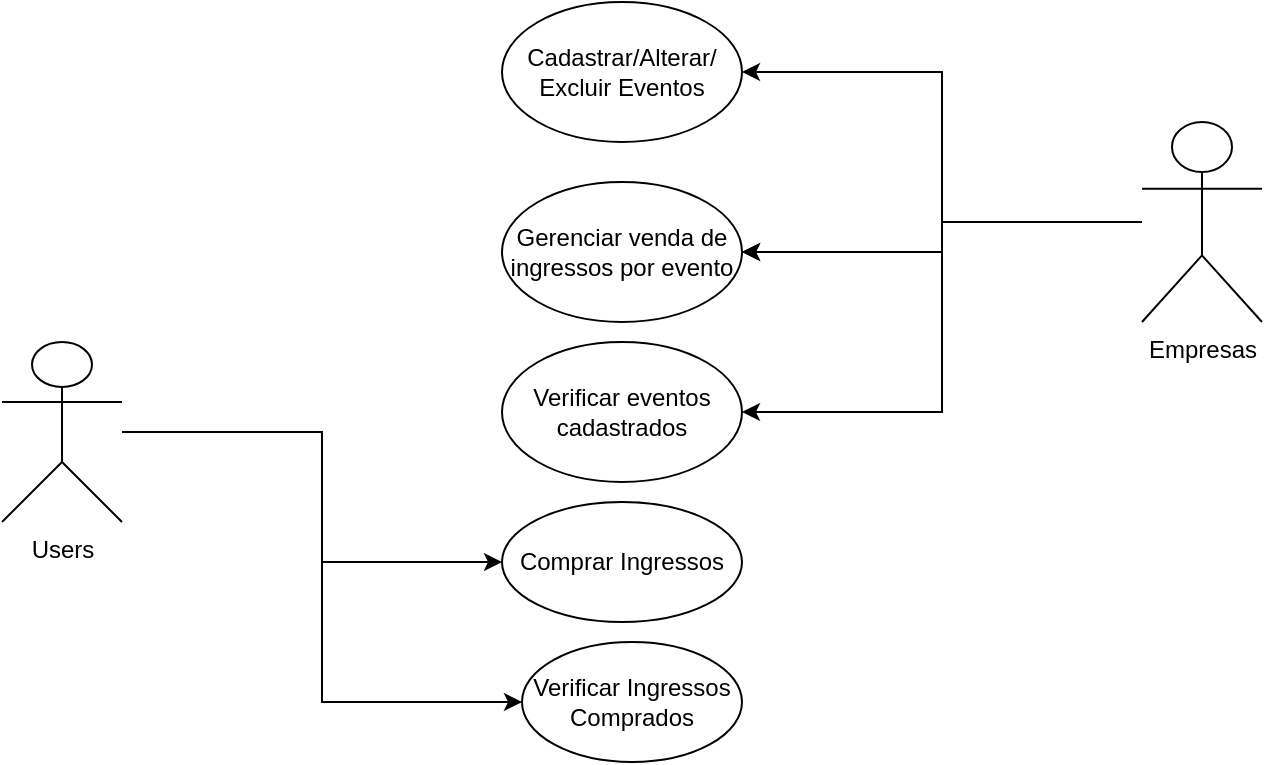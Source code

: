 <mxfile version="13.6.9" type="device" pages="2"><diagram id="BBF_cwZGUEIvpoL-kyl1" name="Caso de Uso"><mxGraphModel dx="1422" dy="794" grid="1" gridSize="10" guides="1" tooltips="1" connect="1" arrows="1" fold="1" page="1" pageScale="1" pageWidth="827" pageHeight="1169" math="0" shadow="0"><root><mxCell id="0"/><mxCell id="1" parent="0"/><mxCell id="EJsr-grWmLOjAm5Dg0xY-6" style="edgeStyle=orthogonalEdgeStyle;rounded=0;orthogonalLoop=1;jettySize=auto;html=1;entryX=0;entryY=0.5;entryDx=0;entryDy=0;" parent="1" source="lf9-IBwk76Vt3bM55lRG-1" target="lf9-IBwk76Vt3bM55lRG-12" edge="1"><mxGeometry relative="1" as="geometry"><Array as="points"><mxPoint x="270" y="255"/><mxPoint x="270" y="320"/></Array></mxGeometry></mxCell><mxCell id="EJsr-grWmLOjAm5Dg0xY-7" style="edgeStyle=orthogonalEdgeStyle;rounded=0;orthogonalLoop=1;jettySize=auto;html=1;entryX=0;entryY=0.5;entryDx=0;entryDy=0;" parent="1" source="lf9-IBwk76Vt3bM55lRG-1" target="lf9-IBwk76Vt3bM55lRG-18" edge="1"><mxGeometry relative="1" as="geometry"><Array as="points"><mxPoint x="270" y="255"/><mxPoint x="270" y="390"/></Array></mxGeometry></mxCell><mxCell id="lf9-IBwk76Vt3bM55lRG-1" value="Users&lt;br&gt;" style="shape=umlActor;verticalLabelPosition=bottom;verticalAlign=top;html=1;outlineConnect=0;" parent="1" vertex="1"><mxGeometry x="110" y="210" width="60" height="90" as="geometry"/></mxCell><mxCell id="lf9-IBwk76Vt3bM55lRG-17" style="edgeStyle=orthogonalEdgeStyle;rounded=0;orthogonalLoop=1;jettySize=auto;html=1;entryX=1;entryY=0.5;entryDx=0;entryDy=0;" parent="1" source="lf9-IBwk76Vt3bM55lRG-2" target="lf9-IBwk76Vt3bM55lRG-16" edge="1"><mxGeometry relative="1" as="geometry"/></mxCell><mxCell id="lf9-IBwk76Vt3bM55lRG-21" style="edgeStyle=orthogonalEdgeStyle;rounded=0;orthogonalLoop=1;jettySize=auto;html=1;entryX=1;entryY=0.5;entryDx=0;entryDy=0;" parent="1" source="lf9-IBwk76Vt3bM55lRG-2" target="lf9-IBwk76Vt3bM55lRG-6" edge="1"><mxGeometry relative="1" as="geometry"/></mxCell><mxCell id="EJsr-grWmLOjAm5Dg0xY-5" style="edgeStyle=orthogonalEdgeStyle;rounded=0;orthogonalLoop=1;jettySize=auto;html=1;entryX=1;entryY=0.5;entryDx=0;entryDy=0;" parent="1" source="lf9-IBwk76Vt3bM55lRG-2" target="EJsr-grWmLOjAm5Dg0xY-4" edge="1"><mxGeometry relative="1" as="geometry"/></mxCell><mxCell id="lf9-IBwk76Vt3bM55lRG-2" value="Empresas&lt;br&gt;" style="shape=umlActor;verticalLabelPosition=bottom;verticalAlign=top;html=1;outlineConnect=0;" parent="1" vertex="1"><mxGeometry x="680" y="100" width="60" height="100" as="geometry"/></mxCell><mxCell id="lf9-IBwk76Vt3bM55lRG-6" value="Cadastrar/Alterar/&lt;br&gt;Excluir Eventos" style="ellipse;whiteSpace=wrap;html=1;" parent="1" vertex="1"><mxGeometry x="360" y="40" width="120" height="70" as="geometry"/></mxCell><mxCell id="lf9-IBwk76Vt3bM55lRG-12" value="Comprar Ingressos" style="ellipse;whiteSpace=wrap;html=1;" parent="1" vertex="1"><mxGeometry x="360" y="290" width="120" height="60" as="geometry"/></mxCell><mxCell id="lf9-IBwk76Vt3bM55lRG-18" value="Verificar Ingressos Comprados" style="ellipse;whiteSpace=wrap;html=1;" parent="1" vertex="1"><mxGeometry x="370" y="360" width="110" height="60" as="geometry"/></mxCell><mxCell id="lf9-IBwk76Vt3bM55lRG-16" value="Gerenciar venda de ingressos por evento" style="ellipse;whiteSpace=wrap;html=1;" parent="1" vertex="1"><mxGeometry x="360" y="130" width="120" height="70" as="geometry"/></mxCell><mxCell id="lf9-IBwk76Vt3bM55lRG-20" style="edgeStyle=orthogonalEdgeStyle;rounded=0;orthogonalLoop=1;jettySize=auto;html=1;" parent="1" source="lf9-IBwk76Vt3bM55lRG-2" target="lf9-IBwk76Vt3bM55lRG-16" edge="1"><mxGeometry relative="1" as="geometry"><mxPoint x="680" y="150" as="sourcePoint"/><mxPoint x="425" y="90" as="targetPoint"/></mxGeometry></mxCell><mxCell id="lf9-IBwk76Vt3bM55lRG-22" style="edgeStyle=orthogonalEdgeStyle;rounded=0;orthogonalLoop=1;jettySize=auto;html=1;exitX=0.5;exitY=1;exitDx=0;exitDy=0;" parent="1" edge="1"><mxGeometry relative="1" as="geometry"><mxPoint x="420" y="350" as="sourcePoint"/><mxPoint x="420" y="350" as="targetPoint"/></mxGeometry></mxCell><mxCell id="EJsr-grWmLOjAm5Dg0xY-4" value="Verificar eventos cadastrados" style="ellipse;whiteSpace=wrap;html=1;" parent="1" vertex="1"><mxGeometry x="360" y="210" width="120" height="70" as="geometry"/></mxCell></root></mxGraphModel></diagram><diagram id="RwwzPOjDcqmkeIFwiyKo" name="Diagrama de Classes"><mxGraphModel dx="672" dy="784" grid="1" gridSize="10" guides="1" tooltips="1" connect="1" arrows="1" fold="1" page="1" pageScale="1" pageWidth="827" pageHeight="1169" math="0" shadow="0"><root><mxCell id="dRBQm2ZRf1yLUOwQwTFO-0"/><mxCell id="dRBQm2ZRf1yLUOwQwTFO-1" parent="dRBQm2ZRf1yLUOwQwTFO-0"/><mxCell id="dRBQm2ZRf1yLUOwQwTFO-9" value="Address" style="swimlane;fontStyle=0;childLayout=stackLayout;horizontal=1;startSize=26;horizontalStack=0;resizeParent=1;resizeParentMax=0;resizeLast=0;collapsible=1;marginBottom=0;align=center;fontSize=14;" parent="dRBQm2ZRf1yLUOwQwTFO-1" vertex="1"><mxGeometry x="40" y="120" width="160" height="282" as="geometry"/></mxCell><mxCell id="dRBQm2ZRf1yLUOwQwTFO-10" value="Id" style="text;strokeColor=none;fillColor=none;spacingLeft=4;spacingRight=4;overflow=hidden;rotatable=0;points=[[0,0.5],[1,0.5]];portConstraint=eastwest;fontSize=12;" parent="dRBQm2ZRf1yLUOwQwTFO-9" vertex="1"><mxGeometry y="26" width="160" height="30" as="geometry"/></mxCell><mxCell id="dRBQm2ZRf1yLUOwQwTFO-16" value="zip_code" style="text;strokeColor=none;fillColor=none;spacingLeft=4;spacingRight=4;overflow=hidden;rotatable=0;points=[[0,0.5],[1,0.5]];portConstraint=eastwest;fontSize=12;" parent="dRBQm2ZRf1yLUOwQwTFO-9" vertex="1"><mxGeometry y="56" width="160" height="30" as="geometry"/></mxCell><mxCell id="dRBQm2ZRf1yLUOwQwTFO-14" value="state" style="text;strokeColor=none;fillColor=none;spacingLeft=4;spacingRight=4;overflow=hidden;rotatable=0;points=[[0,0.5],[1,0.5]];portConstraint=eastwest;fontSize=12;" parent="dRBQm2ZRf1yLUOwQwTFO-9" vertex="1"><mxGeometry y="86" width="160" height="30" as="geometry"/></mxCell><mxCell id="dRBQm2ZRf1yLUOwQwTFO-17" value="city" style="text;strokeColor=none;fillColor=none;spacingLeft=4;spacingRight=4;overflow=hidden;rotatable=0;points=[[0,0.5],[1,0.5]];portConstraint=eastwest;fontSize=12;" parent="dRBQm2ZRf1yLUOwQwTFO-9" vertex="1"><mxGeometry y="116" width="160" height="34" as="geometry"/></mxCell><mxCell id="dRBQm2ZRf1yLUOwQwTFO-15" value="neighborhood" style="text;strokeColor=none;fillColor=none;spacingLeft=4;spacingRight=4;overflow=hidden;rotatable=0;points=[[0,0.5],[1,0.5]];portConstraint=eastwest;fontSize=12;" parent="dRBQm2ZRf1yLUOwQwTFO-9" vertex="1"><mxGeometry y="150" width="160" height="30" as="geometry"/></mxCell><mxCell id="dRBQm2ZRf1yLUOwQwTFO-12" value="street" style="text;strokeColor=none;fillColor=none;spacingLeft=4;spacingRight=4;overflow=hidden;rotatable=0;points=[[0,0.5],[1,0.5]];portConstraint=eastwest;fontSize=12;" parent="dRBQm2ZRf1yLUOwQwTFO-9" vertex="1"><mxGeometry y="180" width="160" height="34" as="geometry"/></mxCell><mxCell id="hRghf1RpyqU4iWbNKR3i-0" value="number" style="text;strokeColor=none;fillColor=none;spacingLeft=4;spacingRight=4;overflow=hidden;rotatable=0;points=[[0,0.5],[1,0.5]];portConstraint=eastwest;fontSize=12;" vertex="1" parent="dRBQm2ZRf1yLUOwQwTFO-9"><mxGeometry y="214" width="160" height="34" as="geometry"/></mxCell><mxCell id="dRBQm2ZRf1yLUOwQwTFO-18" value="complement" style="text;strokeColor=none;fillColor=none;spacingLeft=4;spacingRight=4;overflow=hidden;rotatable=0;points=[[0,0.5],[1,0.5]];portConstraint=eastwest;fontSize=12;" parent="dRBQm2ZRf1yLUOwQwTFO-9" vertex="1"><mxGeometry y="248" width="160" height="34" as="geometry"/></mxCell><mxCell id="dRBQm2ZRf1yLUOwQwTFO-21" value="Event" style="swimlane;fontStyle=0;childLayout=stackLayout;horizontal=1;startSize=26;horizontalStack=0;resizeParent=1;resizeParentMax=0;resizeLast=0;collapsible=1;marginBottom=0;align=center;fontSize=14;" parent="dRBQm2ZRf1yLUOwQwTFO-1" vertex="1"><mxGeometry x="280" y="120" width="160" height="334" as="geometry"/></mxCell><mxCell id="dRBQm2ZRf1yLUOwQwTFO-22" value="Id" style="text;strokeColor=none;fillColor=none;spacingLeft=4;spacingRight=4;overflow=hidden;rotatable=0;points=[[0,0.5],[1,0.5]];portConstraint=eastwest;fontSize=12;" parent="dRBQm2ZRf1yLUOwQwTFO-21" vertex="1"><mxGeometry y="26" width="160" height="30" as="geometry"/></mxCell><mxCell id="dRBQm2ZRf1yLUOwQwTFO-23" value="id_user" style="text;strokeColor=none;fillColor=none;spacingLeft=4;spacingRight=4;overflow=hidden;rotatable=0;points=[[0,0.5],[1,0.5]];portConstraint=eastwest;fontSize=12;" parent="dRBQm2ZRf1yLUOwQwTFO-21" vertex="1"><mxGeometry y="56" width="160" height="30" as="geometry"/></mxCell><mxCell id="hRghf1RpyqU4iWbNKR3i-12" value="id_address" style="text;strokeColor=none;fillColor=none;spacingLeft=4;spacingRight=4;overflow=hidden;rotatable=0;points=[[0,0.5],[1,0.5]];portConstraint=eastwest;fontSize=12;" vertex="1" parent="dRBQm2ZRf1yLUOwQwTFO-21"><mxGeometry y="86" width="160" height="30" as="geometry"/></mxCell><mxCell id="2s-kx2cJnoMl7JtfSlzf-0" value="name" style="text;strokeColor=none;fillColor=none;spacingLeft=4;spacingRight=4;overflow=hidden;rotatable=0;points=[[0,0.5],[1,0.5]];portConstraint=eastwest;fontSize=12;" parent="dRBQm2ZRf1yLUOwQwTFO-21" vertex="1"><mxGeometry y="116" width="160" height="34" as="geometry"/></mxCell><mxCell id="dRBQm2ZRf1yLUOwQwTFO-24" value="description" style="text;strokeColor=none;fillColor=none;spacingLeft=4;spacingRight=4;overflow=hidden;rotatable=0;points=[[0,0.5],[1,0.5]];portConstraint=eastwest;fontSize=12;" parent="dRBQm2ZRf1yLUOwQwTFO-21" vertex="1"><mxGeometry y="150" width="160" height="34" as="geometry"/></mxCell><mxCell id="dRBQm2ZRf1yLUOwQwTFO-26" value="date" style="text;strokeColor=none;fillColor=none;spacingLeft=4;spacingRight=4;overflow=hidden;rotatable=0;points=[[0,0.5],[1,0.5]];portConstraint=eastwest;fontSize=12;" parent="dRBQm2ZRf1yLUOwQwTFO-21" vertex="1"><mxGeometry y="184" width="160" height="30" as="geometry"/></mxCell><mxCell id="2s-kx2cJnoMl7JtfSlzf-9" value="start_time" style="text;strokeColor=none;fillColor=none;spacingLeft=4;spacingRight=4;overflow=hidden;rotatable=0;points=[[0,0.5],[1,0.5]];portConstraint=eastwest;fontSize=12;" parent="dRBQm2ZRf1yLUOwQwTFO-21" vertex="1"><mxGeometry y="214" width="160" height="30" as="geometry"/></mxCell><mxCell id="2s-kx2cJnoMl7JtfSlzf-10" value="finish_time" style="text;strokeColor=none;fillColor=none;spacingLeft=4;spacingRight=4;overflow=hidden;rotatable=0;points=[[0,0.5],[1,0.5]];portConstraint=eastwest;fontSize=12;" parent="dRBQm2ZRf1yLUOwQwTFO-21" vertex="1"><mxGeometry y="244" width="160" height="30" as="geometry"/></mxCell><mxCell id="2s-kx2cJnoMl7JtfSlzf-5" value="amount" style="text;strokeColor=none;fillColor=none;spacingLeft=4;spacingRight=4;overflow=hidden;rotatable=0;points=[[0,0.5],[1,0.5]];portConstraint=eastwest;fontSize=12;" parent="dRBQm2ZRf1yLUOwQwTFO-21" vertex="1"><mxGeometry y="274" width="160" height="30" as="geometry"/></mxCell><mxCell id="2s-kx2cJnoMl7JtfSlzf-6" value="amount_sales" style="text;strokeColor=none;fillColor=none;spacingLeft=4;spacingRight=4;overflow=hidden;rotatable=0;points=[[0,0.5],[1,0.5]];portConstraint=eastwest;fontSize=12;" parent="dRBQm2ZRf1yLUOwQwTFO-21" vertex="1"><mxGeometry y="304" width="160" height="30" as="geometry"/></mxCell><mxCell id="xpgjpFH0r1vgeOIrjtgu-19" style="edgeStyle=orthogonalEdgeStyle;rounded=0;orthogonalLoop=1;jettySize=auto;html=1;entryX=0;entryY=0.5;entryDx=0;entryDy=0;" parent="dRBQm2ZRf1yLUOwQwTFO-1" source="dRBQm2ZRf1yLUOwQwTFO-3" target="dRBQm2ZRf1yLUOwQwTFO-23" edge="1"><mxGeometry relative="1" as="geometry"/></mxCell><mxCell id="xpgjpFH0r1vgeOIrjtgu-7" value="Product" style="swimlane;fontStyle=0;childLayout=stackLayout;horizontal=1;startSize=26;horizontalStack=0;resizeParent=1;resizeParentMax=0;resizeLast=0;collapsible=1;marginBottom=0;align=center;fontSize=14;" parent="dRBQm2ZRf1yLUOwQwTFO-1" vertex="1"><mxGeometry x="520" y="120" width="160" height="206" as="geometry"/></mxCell><mxCell id="xpgjpFH0r1vgeOIrjtgu-8" value="id" style="text;strokeColor=none;fillColor=none;spacingLeft=4;spacingRight=4;overflow=hidden;rotatable=0;points=[[0,0.5],[1,0.5]];portConstraint=eastwest;fontSize=12;" parent="xpgjpFH0r1vgeOIrjtgu-7" vertex="1"><mxGeometry y="26" width="160" height="30" as="geometry"/></mxCell><mxCell id="xpgjpFH0r1vgeOIrjtgu-13" value="event_id" style="text;strokeColor=none;fillColor=none;spacingLeft=4;spacingRight=4;overflow=hidden;rotatable=0;points=[[0,0.5],[1,0.5]];portConstraint=eastwest;fontSize=12;" parent="xpgjpFH0r1vgeOIrjtgu-7" vertex="1"><mxGeometry y="56" width="160" height="30" as="geometry"/></mxCell><mxCell id="xpgjpFH0r1vgeOIrjtgu-9" value="description" style="text;strokeColor=none;fillColor=none;spacingLeft=4;spacingRight=4;overflow=hidden;rotatable=0;points=[[0,0.5],[1,0.5]];portConstraint=eastwest;fontSize=12;" parent="xpgjpFH0r1vgeOIrjtgu-7" vertex="1"><mxGeometry y="86" width="160" height="30" as="geometry"/></mxCell><mxCell id="xpgjpFH0r1vgeOIrjtgu-28" value="amount" style="text;strokeColor=none;fillColor=none;spacingLeft=4;spacingRight=4;overflow=hidden;rotatable=0;points=[[0,0.5],[1,0.5]];portConstraint=eastwest;fontSize=12;" parent="xpgjpFH0r1vgeOIrjtgu-7" vertex="1"><mxGeometry y="116" width="160" height="30" as="geometry"/></mxCell><mxCell id="xpgjpFH0r1vgeOIrjtgu-29" value="amount_sales" style="text;strokeColor=none;fillColor=none;spacingLeft=4;spacingRight=4;overflow=hidden;rotatable=0;points=[[0,0.5],[1,0.5]];portConstraint=eastwest;fontSize=12;" parent="xpgjpFH0r1vgeOIrjtgu-7" vertex="1"><mxGeometry y="146" width="160" height="30" as="geometry"/></mxCell><mxCell id="xpgjpFH0r1vgeOIrjtgu-12" value="Value" style="text;strokeColor=none;fillColor=none;spacingLeft=4;spacingRight=4;overflow=hidden;rotatable=0;points=[[0,0.5],[1,0.5]];portConstraint=eastwest;fontSize=12;" parent="xpgjpFH0r1vgeOIrjtgu-7" vertex="1"><mxGeometry y="176" width="160" height="30" as="geometry"/></mxCell><mxCell id="xpgjpFH0r1vgeOIrjtgu-20" style="edgeStyle=orthogonalEdgeStyle;rounded=0;orthogonalLoop=1;jettySize=auto;html=1;entryX=0;entryY=0.5;entryDx=0;entryDy=0;" parent="dRBQm2ZRf1yLUOwQwTFO-1" source="dRBQm2ZRf1yLUOwQwTFO-22" target="xpgjpFH0r1vgeOIrjtgu-13" edge="1"><mxGeometry relative="1" as="geometry"/></mxCell><mxCell id="xpgjpFH0r1vgeOIrjtgu-1" value="Buy" style="swimlane;fontStyle=0;childLayout=stackLayout;horizontal=1;startSize=26;horizontalStack=0;resizeParent=1;resizeParentMax=0;resizeLast=0;collapsible=1;marginBottom=0;align=center;fontSize=14;" parent="dRBQm2ZRf1yLUOwQwTFO-1" vertex="1"><mxGeometry x="520" y="350" width="160" height="176" as="geometry"/></mxCell><mxCell id="xpgjpFH0r1vgeOIrjtgu-2" value="id" style="text;strokeColor=none;fillColor=none;spacingLeft=4;spacingRight=4;overflow=hidden;rotatable=0;points=[[0,0.5],[1,0.5]];portConstraint=eastwest;fontSize=12;" parent="xpgjpFH0r1vgeOIrjtgu-1" vertex="1"><mxGeometry y="26" width="160" height="30" as="geometry"/></mxCell><mxCell id="hRghf1RpyqU4iWbNKR3i-14" value="id_user" style="text;strokeColor=none;fillColor=none;spacingLeft=4;spacingRight=4;overflow=hidden;rotatable=0;points=[[0,0.5],[1,0.5]];portConstraint=eastwest;fontSize=12;" vertex="1" parent="xpgjpFH0r1vgeOIrjtgu-1"><mxGeometry y="56" width="160" height="30" as="geometry"/></mxCell><mxCell id="xpgjpFH0r1vgeOIrjtgu-3" value="id_user" style="text;strokeColor=none;fillColor=none;spacingLeft=4;spacingRight=4;overflow=hidden;rotatable=0;points=[[0,0.5],[1,0.5]];portConstraint=eastwest;fontSize=12;" parent="xpgjpFH0r1vgeOIrjtgu-1" vertex="1"><mxGeometry y="86" width="160" height="30" as="geometry"/></mxCell><mxCell id="xpgjpFH0r1vgeOIrjtgu-6" value="value " style="text;strokeColor=none;fillColor=none;spacingLeft=4;spacingRight=4;overflow=hidden;rotatable=0;points=[[0,0.5],[1,0.5]];portConstraint=eastwest;fontSize=12;" parent="xpgjpFH0r1vgeOIrjtgu-1" vertex="1"><mxGeometry y="116" width="160" height="30" as="geometry"/></mxCell><mxCell id="xpgjpFH0r1vgeOIrjtgu-22" value="amount_value" style="text;strokeColor=none;fillColor=none;spacingLeft=4;spacingRight=4;overflow=hidden;rotatable=0;points=[[0,0.5],[1,0.5]];portConstraint=eastwest;fontSize=12;" parent="xpgjpFH0r1vgeOIrjtgu-1" vertex="1"><mxGeometry y="146" width="160" height="30" as="geometry"/></mxCell><mxCell id="xpgjpFH0r1vgeOIrjtgu-21" style="edgeStyle=orthogonalEdgeStyle;rounded=0;orthogonalLoop=1;jettySize=auto;html=1;" parent="dRBQm2ZRf1yLUOwQwTFO-1" source="dRBQm2ZRf1yLUOwQwTFO-3" target="xpgjpFH0r1vgeOIrjtgu-3" edge="1"><mxGeometry relative="1" as="geometry"/></mxCell><mxCell id="dRBQm2ZRf1yLUOwQwTFO-2" value="User" style="swimlane;fontStyle=0;childLayout=stackLayout;horizontal=1;startSize=26;horizontalStack=0;resizeParent=1;resizeParentMax=0;resizeLast=0;collapsible=1;marginBottom=0;align=center;fontSize=14;" parent="dRBQm2ZRf1yLUOwQwTFO-1" vertex="1"><mxGeometry x="280" y="520" width="160" height="200" as="geometry"/></mxCell><mxCell id="dRBQm2ZRf1yLUOwQwTFO-3" value="Id" style="text;strokeColor=none;fillColor=none;spacingLeft=4;spacingRight=4;overflow=hidden;rotatable=0;points=[[0,0.5],[1,0.5]];portConstraint=eastwest;fontSize=12;" parent="dRBQm2ZRf1yLUOwQwTFO-2" vertex="1"><mxGeometry y="26" width="160" height="30" as="geometry"/></mxCell><mxCell id="dRBQm2ZRf1yLUOwQwTFO-4" value="name" style="text;strokeColor=none;fillColor=none;spacingLeft=4;spacingRight=4;overflow=hidden;rotatable=0;points=[[0,0.5],[1,0.5]];portConstraint=eastwest;fontSize=12;" parent="dRBQm2ZRf1yLUOwQwTFO-2" vertex="1"><mxGeometry y="56" width="160" height="30" as="geometry"/></mxCell><mxCell id="dRBQm2ZRf1yLUOwQwTFO-5" value="email" style="text;strokeColor=none;fillColor=none;spacingLeft=4;spacingRight=4;overflow=hidden;rotatable=0;points=[[0,0.5],[1,0.5]];portConstraint=eastwest;fontSize=12;" parent="dRBQm2ZRf1yLUOwQwTFO-2" vertex="1"><mxGeometry y="86" width="160" height="34" as="geometry"/></mxCell><mxCell id="dRBQm2ZRf1yLUOwQwTFO-7" value="phone" style="text;strokeColor=none;fillColor=none;spacingLeft=4;spacingRight=4;overflow=hidden;rotatable=0;points=[[0,0.5],[1,0.5]];portConstraint=eastwest;fontSize=12;" parent="dRBQm2ZRf1yLUOwQwTFO-2" vertex="1"><mxGeometry y="120" width="160" height="30" as="geometry"/></mxCell><mxCell id="dRBQm2ZRf1yLUOwQwTFO-41" value="password_hash" style="text;strokeColor=none;fillColor=none;spacingLeft=4;spacingRight=4;overflow=hidden;rotatable=0;points=[[0,0.5],[1,0.5]];portConstraint=eastwest;fontSize=12;" parent="dRBQm2ZRf1yLUOwQwTFO-2" vertex="1"><mxGeometry y="150" width="160" height="30" as="geometry"/></mxCell><mxCell id="dRBQm2ZRf1yLUOwQwTFO-8" value="type" style="text;strokeColor=none;fillColor=none;spacingLeft=4;spacingRight=4;overflow=hidden;rotatable=0;points=[[0,0.5],[1,0.5]];portConstraint=eastwest;fontSize=12;" parent="dRBQm2ZRf1yLUOwQwTFO-2" vertex="1"><mxGeometry y="180" width="160" height="20" as="geometry"/></mxCell><mxCell id="xpgjpFH0r1vgeOIrjtgu-24" style="edgeStyle=orthogonalEdgeStyle;rounded=0;orthogonalLoop=1;jettySize=auto;html=1;entryX=1;entryY=0.5;entryDx=0;entryDy=0;" parent="dRBQm2ZRf1yLUOwQwTFO-1" source="xpgjpFH0r1vgeOIrjtgu-2" target="dRBQm2ZRf1yLUOwQwTFO-33" edge="1"><mxGeometry relative="1" as="geometry"><Array as="points"><mxPoint x="700" y="391"/><mxPoint x="700" y="591"/></Array></mxGeometry></mxCell><mxCell id="xpgjpFH0r1vgeOIrjtgu-25" style="edgeStyle=orthogonalEdgeStyle;rounded=0;orthogonalLoop=1;jettySize=auto;html=1;entryX=1.038;entryY=0.267;entryDx=0;entryDy=0;entryPerimeter=0;" parent="dRBQm2ZRf1yLUOwQwTFO-1" source="xpgjpFH0r1vgeOIrjtgu-8" target="xpgjpFH0r1vgeOIrjtgu-0" edge="1"><mxGeometry relative="1" as="geometry"><Array as="points"><mxPoint x="740" y="161"/><mxPoint x="740" y="614"/></Array></mxGeometry></mxCell><mxCell id="hRghf1RpyqU4iWbNKR3i-13" style="edgeStyle=orthogonalEdgeStyle;rounded=0;orthogonalLoop=1;jettySize=auto;html=1;entryX=0;entryY=0.5;entryDx=0;entryDy=0;" edge="1" parent="dRBQm2ZRf1yLUOwQwTFO-1" source="dRBQm2ZRf1yLUOwQwTFO-10" target="hRghf1RpyqU4iWbNKR3i-12"><mxGeometry relative="1" as="geometry"/></mxCell><mxCell id="dRBQm2ZRf1yLUOwQwTFO-30" value="products_buy" style="swimlane;fontStyle=0;childLayout=stackLayout;horizontal=1;startSize=26;horizontalStack=0;resizeParent=1;resizeParentMax=0;resizeLast=0;collapsible=1;marginBottom=0;align=center;fontSize=14;" parent="dRBQm2ZRf1yLUOwQwTFO-1" vertex="1"><mxGeometry x="520" y="550" width="160" height="164" as="geometry"/></mxCell><mxCell id="dRBQm2ZRf1yLUOwQwTFO-31" value="id" style="text;strokeColor=none;fillColor=none;spacingLeft=4;spacingRight=4;overflow=hidden;rotatable=0;points=[[0,0.5],[1,0.5]];portConstraint=eastwest;fontSize=12;" parent="dRBQm2ZRf1yLUOwQwTFO-30" vertex="1"><mxGeometry y="26" width="160" height="30" as="geometry"/></mxCell><mxCell id="dRBQm2ZRf1yLUOwQwTFO-33" value="id_buy" style="text;strokeColor=none;fillColor=none;spacingLeft=4;spacingRight=4;overflow=hidden;rotatable=0;points=[[0,0.5],[1,0.5]];portConstraint=eastwest;fontSize=12;" parent="dRBQm2ZRf1yLUOwQwTFO-30" vertex="1"><mxGeometry y="56" width="160" height="30" as="geometry"/></mxCell><mxCell id="xpgjpFH0r1vgeOIrjtgu-0" value="id_product" style="text;strokeColor=none;fillColor=none;spacingLeft=4;spacingRight=4;overflow=hidden;rotatable=0;points=[[0,0.5],[1,0.5]];portConstraint=eastwest;fontSize=12;" parent="dRBQm2ZRf1yLUOwQwTFO-30" vertex="1"><mxGeometry y="86" width="160" height="30" as="geometry"/></mxCell><mxCell id="xpgjpFH0r1vgeOIrjtgu-26" value="status" style="text;strokeColor=none;fillColor=none;spacingLeft=4;spacingRight=4;overflow=hidden;rotatable=0;points=[[0,0.5],[1,0.5]];portConstraint=eastwest;fontSize=12;" parent="dRBQm2ZRf1yLUOwQwTFO-30" vertex="1"><mxGeometry y="116" width="160" height="24" as="geometry"/></mxCell><mxCell id="2s-kx2cJnoMl7JtfSlzf-7" value="Value" style="text;strokeColor=none;fillColor=none;spacingLeft=4;spacingRight=4;overflow=hidden;rotatable=0;points=[[0,0.5],[1,0.5]];portConstraint=eastwest;fontSize=12;" parent="dRBQm2ZRf1yLUOwQwTFO-30" vertex="1"><mxGeometry y="140" width="160" height="24" as="geometry"/></mxCell></root></mxGraphModel></diagram></mxfile>